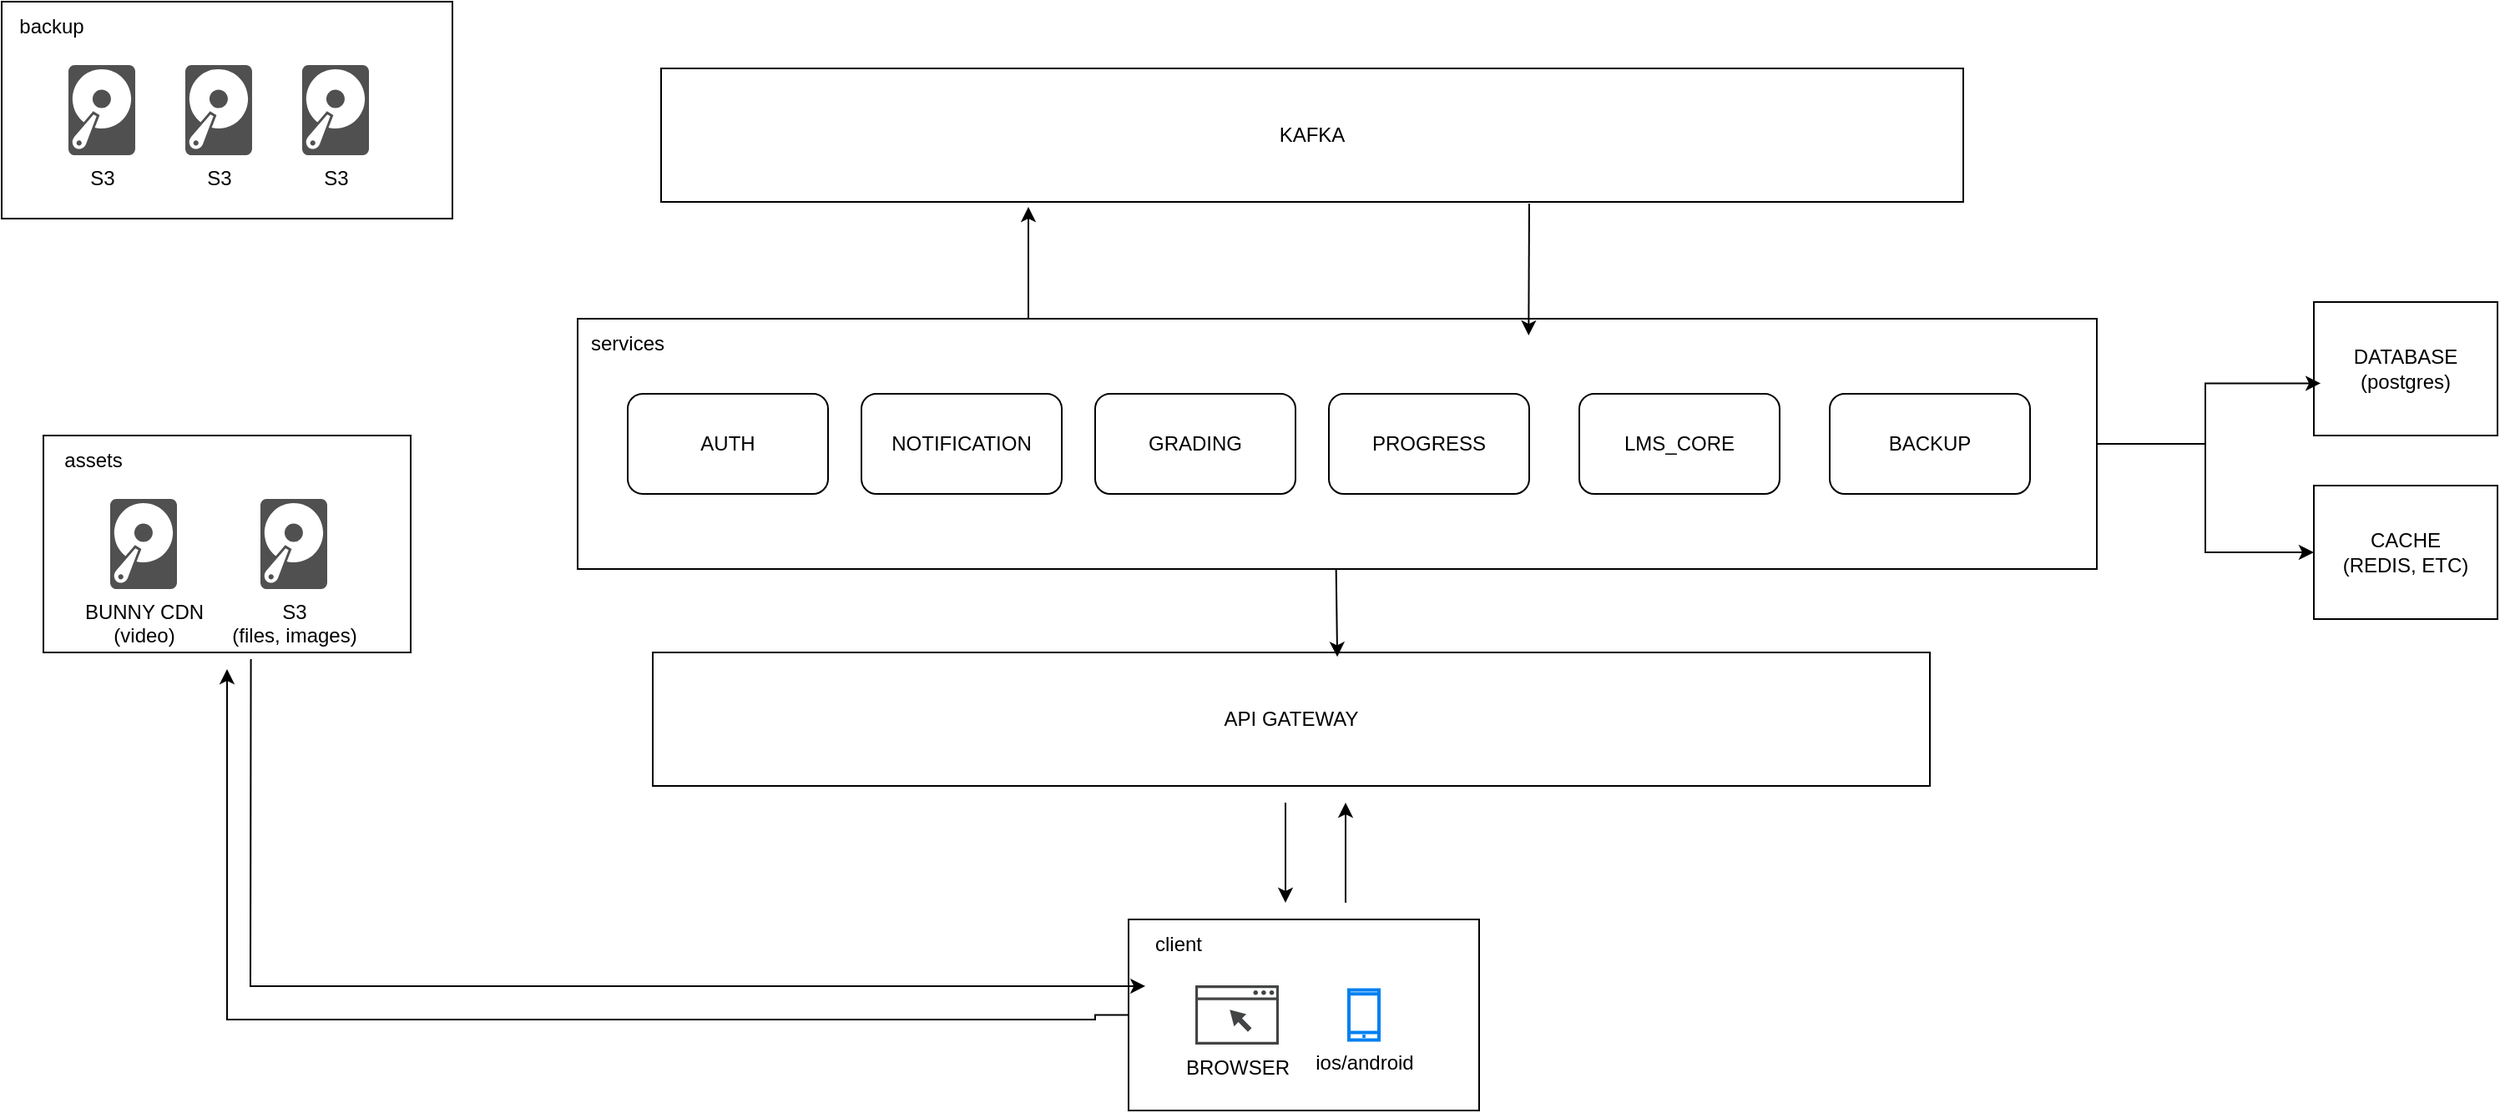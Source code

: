 <mxfile version="28.1.2">
  <diagram id="lms-architecture" name="HSI SANDBOX LMS SYSTEM ARCHITECT">
    <mxGraphModel dx="1915" dy="1069" grid="1" gridSize="10" guides="1" tooltips="1" connect="1" arrows="1" fold="1" page="1" pageScale="1" pageWidth="1920" pageHeight="1080" math="0" shadow="0">
      <root>
        <mxCell id="0" />
        <mxCell id="1" parent="0" />
        <mxCell id="hVRJZo7Gd8dTSNJianld-28" value="" style="edgeStyle=orthogonalEdgeStyle;rounded=0;orthogonalLoop=1;jettySize=auto;html=1;" edge="1" parent="1" source="hVRJZo7Gd8dTSNJianld-2" target="hVRJZo7Gd8dTSNJianld-21">
          <mxGeometry relative="1" as="geometry" />
        </mxCell>
        <mxCell id="hVRJZo7Gd8dTSNJianld-2" value="" style="rounded=0;whiteSpace=wrap;html=1;" vertex="1" parent="1">
          <mxGeometry x="420" y="360" width="910" height="150" as="geometry" />
        </mxCell>
        <mxCell id="hVRJZo7Gd8dTSNJianld-1" value="API GATEWAY" style="rounded=0;whiteSpace=wrap;html=1;" vertex="1" parent="1">
          <mxGeometry x="465" y="560" width="765" height="80" as="geometry" />
        </mxCell>
        <mxCell id="hVRJZo7Gd8dTSNJianld-3" value="AUTH" style="rounded=1;whiteSpace=wrap;html=1;" vertex="1" parent="1">
          <mxGeometry x="450" y="405" width="120" height="60" as="geometry" />
        </mxCell>
        <mxCell id="hVRJZo7Gd8dTSNJianld-4" value="NOTIFICATION" style="rounded=1;whiteSpace=wrap;html=1;" vertex="1" parent="1">
          <mxGeometry x="590" y="405" width="120" height="60" as="geometry" />
        </mxCell>
        <mxCell id="hVRJZo7Gd8dTSNJianld-6" value="GRADING" style="rounded=1;whiteSpace=wrap;html=1;" vertex="1" parent="1">
          <mxGeometry x="730" y="405" width="120" height="60" as="geometry" />
        </mxCell>
        <mxCell id="hVRJZo7Gd8dTSNJianld-7" value="services" style="text;html=1;align=center;verticalAlign=middle;whiteSpace=wrap;rounded=0;" vertex="1" parent="1">
          <mxGeometry x="420" y="360" width="60" height="30" as="geometry" />
        </mxCell>
        <mxCell id="hVRJZo7Gd8dTSNJianld-9" value="PROGRESS" style="rounded=1;whiteSpace=wrap;html=1;" vertex="1" parent="1">
          <mxGeometry x="870" y="405" width="120" height="60" as="geometry" />
        </mxCell>
        <mxCell id="hVRJZo7Gd8dTSNJianld-18" value="LMS_CORE" style="rounded=1;whiteSpace=wrap;html=1;" vertex="1" parent="1">
          <mxGeometry x="1020" y="405" width="120" height="60" as="geometry" />
        </mxCell>
        <mxCell id="hVRJZo7Gd8dTSNJianld-19" value="KAFKA" style="rounded=0;whiteSpace=wrap;html=1;" vertex="1" parent="1">
          <mxGeometry x="470" y="210" width="780" height="80" as="geometry" />
        </mxCell>
        <mxCell id="hVRJZo7Gd8dTSNJianld-20" value="DATABASE&lt;div&gt;(postgres)&lt;/div&gt;" style="rounded=0;whiteSpace=wrap;html=1;" vertex="1" parent="1">
          <mxGeometry x="1460" y="350" width="110" height="80" as="geometry" />
        </mxCell>
        <mxCell id="hVRJZo7Gd8dTSNJianld-21" value="CACHE&lt;div&gt;(REDIS, ETC)&lt;/div&gt;" style="rounded=0;whiteSpace=wrap;html=1;" vertex="1" parent="1">
          <mxGeometry x="1460" y="460" width="110" height="80" as="geometry" />
        </mxCell>
        <mxCell id="hVRJZo7Gd8dTSNJianld-26" value="" style="endArrow=classic;html=1;rounded=0;" edge="1" parent="1">
          <mxGeometry width="50" height="50" relative="1" as="geometry">
            <mxPoint x="690" y="360" as="sourcePoint" />
            <mxPoint x="690" y="293" as="targetPoint" />
          </mxGeometry>
        </mxCell>
        <mxCell id="hVRJZo7Gd8dTSNJianld-27" value="" style="endArrow=classic;html=1;rounded=0;entryX=0.626;entryY=0.067;entryDx=0;entryDy=0;exitX=0.49;exitY=1.01;exitDx=0;exitDy=0;exitPerimeter=0;entryPerimeter=0;" edge="1" parent="1" target="hVRJZo7Gd8dTSNJianld-2">
          <mxGeometry width="50" height="50" relative="1" as="geometry">
            <mxPoint x="990.0" y="290.95" as="sourcePoint" />
            <mxPoint x="994.68" y="360.0" as="targetPoint" />
          </mxGeometry>
        </mxCell>
        <mxCell id="hVRJZo7Gd8dTSNJianld-29" style="edgeStyle=orthogonalEdgeStyle;rounded=0;orthogonalLoop=1;jettySize=auto;html=1;entryX=0.037;entryY=0.609;entryDx=0;entryDy=0;entryPerimeter=0;" edge="1" parent="1" source="hVRJZo7Gd8dTSNJianld-2" target="hVRJZo7Gd8dTSNJianld-20">
          <mxGeometry relative="1" as="geometry" />
        </mxCell>
        <mxCell id="hVRJZo7Gd8dTSNJianld-34" value="" style="group" vertex="1" connectable="0" parent="1">
          <mxGeometry x="75" y="170" width="270" height="130" as="geometry" />
        </mxCell>
        <mxCell id="hVRJZo7Gd8dTSNJianld-22" value="" style="rounded=0;whiteSpace=wrap;html=1;" vertex="1" parent="hVRJZo7Gd8dTSNJianld-34">
          <mxGeometry width="270" height="130" as="geometry" />
        </mxCell>
        <mxCell id="hVRJZo7Gd8dTSNJianld-24" value="backup" style="text;html=1;align=center;verticalAlign=middle;whiteSpace=wrap;rounded=0;" vertex="1" parent="hVRJZo7Gd8dTSNJianld-34">
          <mxGeometry width="60" height="30" as="geometry" />
        </mxCell>
        <mxCell id="hVRJZo7Gd8dTSNJianld-23" value="S3" style="sketch=0;pointerEvents=1;shadow=0;dashed=0;html=1;strokeColor=none;fillColor=#505050;labelPosition=center;verticalLabelPosition=bottom;verticalAlign=top;outlineConnect=0;align=center;shape=mxgraph.office.devices.hard_disk;" vertex="1" parent="hVRJZo7Gd8dTSNJianld-34">
          <mxGeometry x="40" y="38" width="40" height="54" as="geometry" />
        </mxCell>
        <mxCell id="hVRJZo7Gd8dTSNJianld-32" value="S3" style="sketch=0;pointerEvents=1;shadow=0;dashed=0;html=1;strokeColor=none;fillColor=#505050;labelPosition=center;verticalLabelPosition=bottom;verticalAlign=top;outlineConnect=0;align=center;shape=mxgraph.office.devices.hard_disk;" vertex="1" parent="hVRJZo7Gd8dTSNJianld-34">
          <mxGeometry x="110" y="38" width="40" height="54" as="geometry" />
        </mxCell>
        <mxCell id="hVRJZo7Gd8dTSNJianld-33" value="S3" style="sketch=0;pointerEvents=1;shadow=0;dashed=0;html=1;strokeColor=none;fillColor=#505050;labelPosition=center;verticalLabelPosition=bottom;verticalAlign=top;outlineConnect=0;align=center;shape=mxgraph.office.devices.hard_disk;" vertex="1" parent="hVRJZo7Gd8dTSNJianld-34">
          <mxGeometry x="180" y="38" width="40" height="54" as="geometry" />
        </mxCell>
        <mxCell id="hVRJZo7Gd8dTSNJianld-42" value="" style="group" vertex="1" connectable="0" parent="1">
          <mxGeometry x="100" y="430" width="220" height="130" as="geometry" />
        </mxCell>
        <mxCell id="hVRJZo7Gd8dTSNJianld-36" value="" style="rounded=0;whiteSpace=wrap;html=1;" vertex="1" parent="hVRJZo7Gd8dTSNJianld-42">
          <mxGeometry width="220" height="130" as="geometry" />
        </mxCell>
        <mxCell id="hVRJZo7Gd8dTSNJianld-37" value="assets" style="text;html=1;align=center;verticalAlign=middle;whiteSpace=wrap;rounded=0;" vertex="1" parent="hVRJZo7Gd8dTSNJianld-42">
          <mxGeometry width="60" height="30" as="geometry" />
        </mxCell>
        <mxCell id="hVRJZo7Gd8dTSNJianld-38" value="BUNNY CDN&lt;div&gt;(video)&lt;/div&gt;" style="sketch=0;pointerEvents=1;shadow=0;dashed=0;html=1;strokeColor=none;fillColor=#505050;labelPosition=center;verticalLabelPosition=bottom;verticalAlign=top;outlineConnect=0;align=center;shape=mxgraph.office.devices.hard_disk;" vertex="1" parent="hVRJZo7Gd8dTSNJianld-42">
          <mxGeometry x="40" y="38" width="40" height="54" as="geometry" />
        </mxCell>
        <mxCell id="hVRJZo7Gd8dTSNJianld-39" value="S3&lt;div&gt;(files, images)&lt;/div&gt;" style="sketch=0;pointerEvents=1;shadow=0;dashed=0;html=1;strokeColor=none;fillColor=#505050;labelPosition=center;verticalLabelPosition=bottom;verticalAlign=top;outlineConnect=0;align=center;shape=mxgraph.office.devices.hard_disk;" vertex="1" parent="hVRJZo7Gd8dTSNJianld-42">
          <mxGeometry x="130" y="38" width="40" height="54" as="geometry" />
        </mxCell>
        <mxCell id="hVRJZo7Gd8dTSNJianld-45" style="edgeStyle=orthogonalEdgeStyle;rounded=0;orthogonalLoop=1;jettySize=auto;html=1;entryX=0.5;entryY=1;entryDx=0;entryDy=0;exitX=0;exitY=0.5;exitDx=0;exitDy=0;" edge="1" parent="1" source="hVRJZo7Gd8dTSNJianld-50">
          <mxGeometry relative="1" as="geometry">
            <mxPoint x="740" y="787.25" as="sourcePoint" />
            <mxPoint x="210" y="570" as="targetPoint" />
            <Array as="points">
              <mxPoint x="730" y="777" />
              <mxPoint x="730" y="780" />
              <mxPoint x="210" y="780" />
            </Array>
          </mxGeometry>
        </mxCell>
        <mxCell id="hVRJZo7Gd8dTSNJianld-52" value="" style="group" vertex="1" connectable="0" parent="1">
          <mxGeometry x="750" y="720" width="210" height="114.5" as="geometry" />
        </mxCell>
        <mxCell id="hVRJZo7Gd8dTSNJianld-50" value="" style="rounded=0;whiteSpace=wrap;html=1;" vertex="1" parent="hVRJZo7Gd8dTSNJianld-52">
          <mxGeometry width="210" height="114.5" as="geometry" />
        </mxCell>
        <mxCell id="hVRJZo7Gd8dTSNJianld-48" value="BROWSER" style="sketch=0;pointerEvents=1;shadow=0;dashed=0;html=1;strokeColor=none;fillColor=#434445;aspect=fixed;labelPosition=center;verticalLabelPosition=bottom;verticalAlign=top;align=center;outlineConnect=0;shape=mxgraph.vvd.web_browser;" vertex="1" parent="hVRJZo7Gd8dTSNJianld-52">
          <mxGeometry x="40" y="39.5" width="50" height="35.5" as="geometry" />
        </mxCell>
        <mxCell id="hVRJZo7Gd8dTSNJianld-49" value="ios/android" style="html=1;verticalLabelPosition=bottom;align=center;labelBackgroundColor=#ffffff;verticalAlign=top;strokeWidth=2;strokeColor=#0080F0;shadow=0;dashed=0;shape=mxgraph.ios7.icons.smartphone;" vertex="1" parent="hVRJZo7Gd8dTSNJianld-52">
          <mxGeometry x="132" y="42.25" width="18" height="30" as="geometry" />
        </mxCell>
        <mxCell id="hVRJZo7Gd8dTSNJianld-51" value="client" style="text;html=1;align=center;verticalAlign=middle;whiteSpace=wrap;rounded=0;" vertex="1" parent="hVRJZo7Gd8dTSNJianld-52">
          <mxGeometry width="60" height="30" as="geometry" />
        </mxCell>
        <mxCell id="hVRJZo7Gd8dTSNJianld-53" value="" style="endArrow=classic;html=1;rounded=0;exitX=0.565;exitY=1.031;exitDx=0;exitDy=0;exitPerimeter=0;entryX=0.048;entryY=0.349;entryDx=0;entryDy=0;entryPerimeter=0;" edge="1" parent="1" source="hVRJZo7Gd8dTSNJianld-36" target="hVRJZo7Gd8dTSNJianld-50">
          <mxGeometry width="50" height="50" relative="1" as="geometry">
            <mxPoint x="240" y="560" as="sourcePoint" />
            <mxPoint x="730" y="760" as="targetPoint" />
            <Array as="points">
              <mxPoint x="224" y="760" />
            </Array>
          </mxGeometry>
        </mxCell>
        <mxCell id="hVRJZo7Gd8dTSNJianld-55" value="" style="endArrow=classic;html=1;rounded=0;" edge="1" parent="1">
          <mxGeometry width="50" height="50" relative="1" as="geometry">
            <mxPoint x="844" y="650" as="sourcePoint" />
            <mxPoint x="844" y="710" as="targetPoint" />
          </mxGeometry>
        </mxCell>
        <mxCell id="hVRJZo7Gd8dTSNJianld-58" value="" style="endArrow=classic;html=1;rounded=0;" edge="1" parent="1">
          <mxGeometry width="50" height="50" relative="1" as="geometry">
            <mxPoint x="880" y="710" as="sourcePoint" />
            <mxPoint x="880" y="650" as="targetPoint" />
          </mxGeometry>
        </mxCell>
        <mxCell id="hVRJZo7Gd8dTSNJianld-59" value="BACKUP" style="rounded=1;whiteSpace=wrap;html=1;" vertex="1" parent="1">
          <mxGeometry x="1170" y="405" width="120" height="60" as="geometry" />
        </mxCell>
        <mxCell id="hVRJZo7Gd8dTSNJianld-60" value="" style="endArrow=classic;html=1;rounded=0;exitX=0.5;exitY=1;exitDx=0;exitDy=0;entryX=0.536;entryY=0.033;entryDx=0;entryDy=0;entryPerimeter=0;" edge="1" parent="1" target="hVRJZo7Gd8dTSNJianld-1">
          <mxGeometry width="50" height="50" relative="1" as="geometry">
            <mxPoint x="874.33" y="510" as="sourcePoint" />
            <mxPoint x="874.33" y="590" as="targetPoint" />
          </mxGeometry>
        </mxCell>
      </root>
    </mxGraphModel>
  </diagram>
</mxfile>
